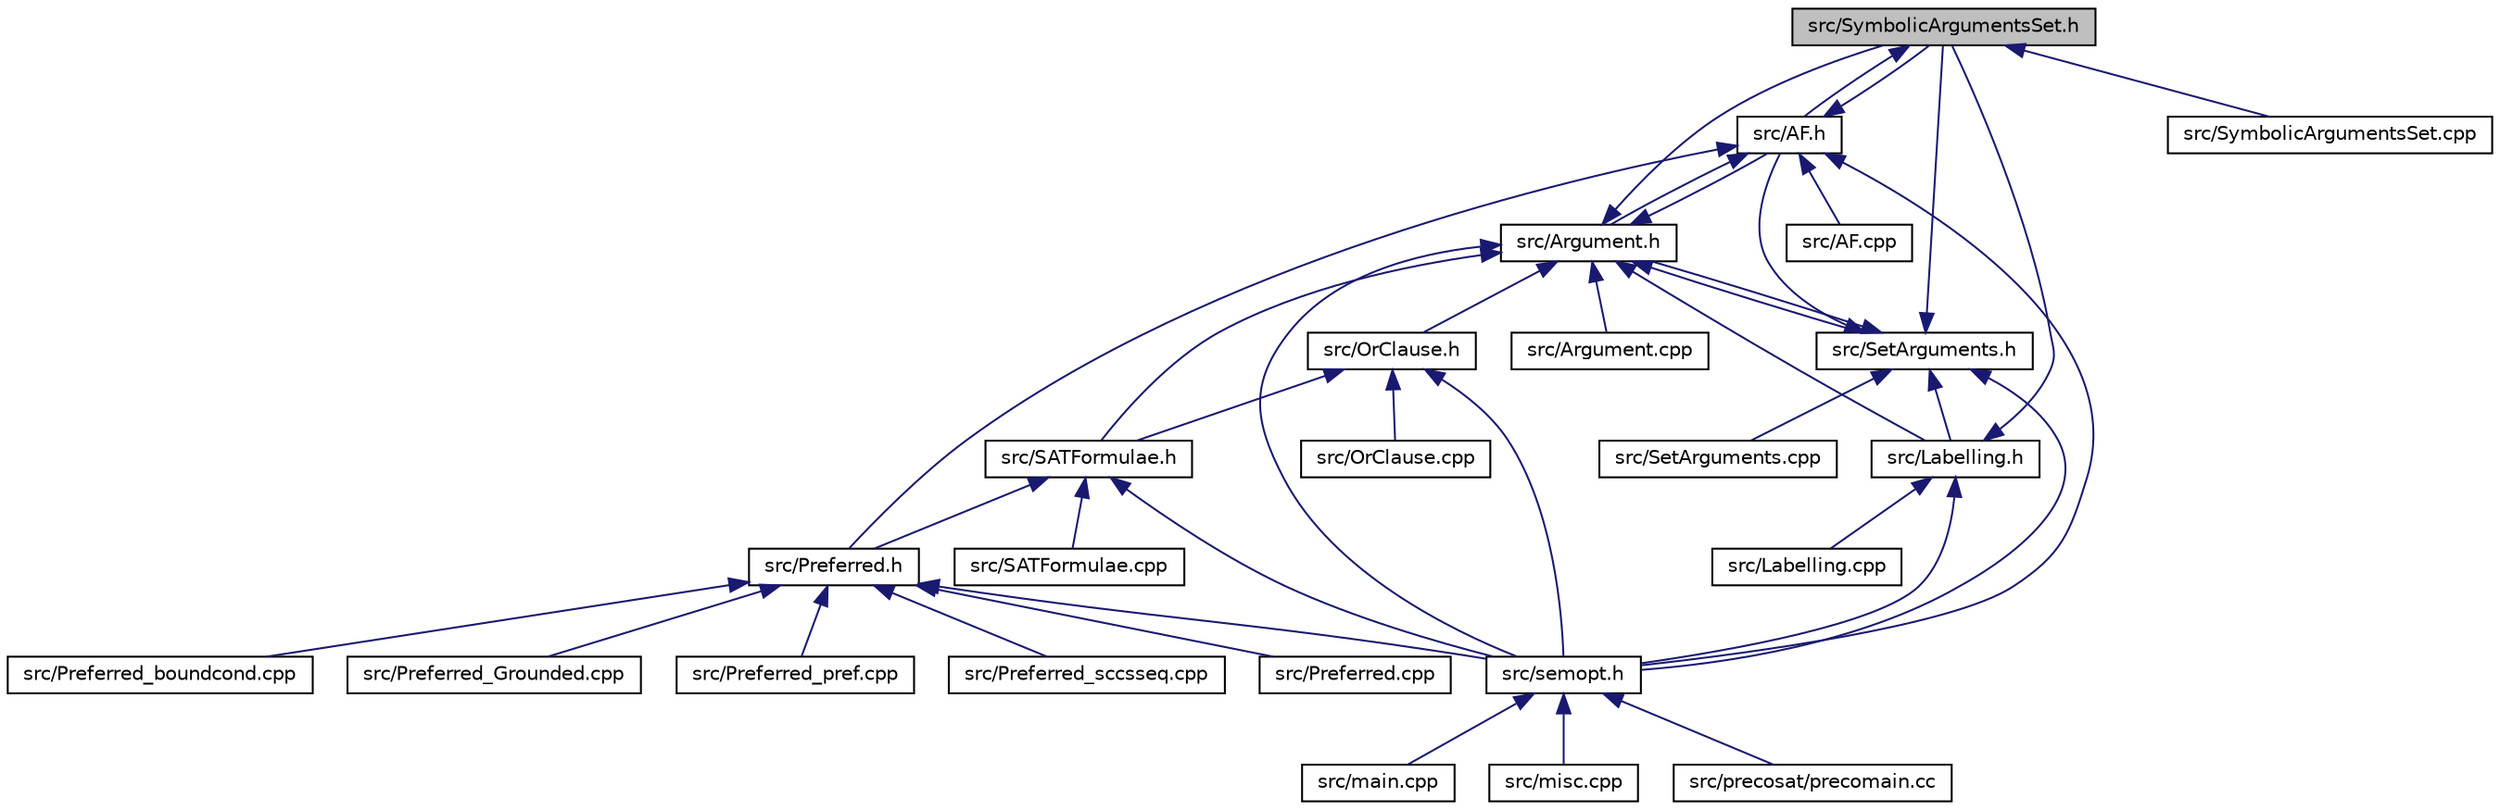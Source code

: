 digraph "src/SymbolicArgumentsSet.h"
{
  edge [fontname="Helvetica",fontsize="10",labelfontname="Helvetica",labelfontsize="10"];
  node [fontname="Helvetica",fontsize="10",shape=record];
  Node1 [label="src/SymbolicArgumentsSet.h",height=0.2,width=0.4,color="black", fillcolor="grey75", style="filled" fontcolor="black"];
  Node1 -> Node2 [dir="back",color="midnightblue",fontsize="10",style="solid",fontname="Helvetica"];
  Node2 [label="src/AF.h",height=0.2,width=0.4,color="black", fillcolor="white", style="filled",URL="$AF_8h_source.html"];
  Node2 -> Node3 [dir="back",color="midnightblue",fontsize="10",style="solid",fontname="Helvetica"];
  Node3 [label="src/AF.cpp",height=0.2,width=0.4,color="black", fillcolor="white", style="filled",URL="$AF_8cpp.html"];
  Node2 -> Node4 [dir="back",color="midnightblue",fontsize="10",style="solid",fontname="Helvetica"];
  Node4 [label="src/Argument.h",height=0.2,width=0.4,color="black", fillcolor="white", style="filled",URL="$Argument_8h_source.html"];
  Node4 -> Node2 [dir="back",color="midnightblue",fontsize="10",style="solid",fontname="Helvetica"];
  Node4 -> Node5 [dir="back",color="midnightblue",fontsize="10",style="solid",fontname="Helvetica"];
  Node5 [label="src/SetArguments.h",height=0.2,width=0.4,color="black", fillcolor="white", style="filled",URL="$SetArguments_8h_source.html"];
  Node5 -> Node4 [dir="back",color="midnightblue",fontsize="10",style="solid",fontname="Helvetica"];
  Node5 -> Node2 [dir="back",color="midnightblue",fontsize="10",style="solid",fontname="Helvetica"];
  Node5 -> Node1 [dir="back",color="midnightblue",fontsize="10",style="solid",fontname="Helvetica"];
  Node5 -> Node6 [dir="back",color="midnightblue",fontsize="10",style="solid",fontname="Helvetica"];
  Node6 [label="src/Labelling.h",height=0.2,width=0.4,color="black", fillcolor="white", style="filled",URL="$Labelling_8h_source.html"];
  Node6 -> Node1 [dir="back",color="midnightblue",fontsize="10",style="solid",fontname="Helvetica"];
  Node6 -> Node7 [dir="back",color="midnightblue",fontsize="10",style="solid",fontname="Helvetica"];
  Node7 [label="src/Labelling.cpp",height=0.2,width=0.4,color="black", fillcolor="white", style="filled",URL="$Labelling_8cpp.html"];
  Node6 -> Node8 [dir="back",color="midnightblue",fontsize="10",style="solid",fontname="Helvetica"];
  Node8 [label="src/semopt.h",height=0.2,width=0.4,color="black", fillcolor="white", style="filled",URL="$semopt_8h.html"];
  Node8 -> Node9 [dir="back",color="midnightblue",fontsize="10",style="solid",fontname="Helvetica"];
  Node9 [label="src/main.cpp",height=0.2,width=0.4,color="black", fillcolor="white", style="filled",URL="$main_8cpp_source.html"];
  Node8 -> Node10 [dir="back",color="midnightblue",fontsize="10",style="solid",fontname="Helvetica"];
  Node10 [label="src/misc.cpp",height=0.2,width=0.4,color="black", fillcolor="white", style="filled",URL="$misc_8cpp.html",tooltip="Miscellanea functions. "];
  Node8 -> Node11 [dir="back",color="midnightblue",fontsize="10",style="solid",fontname="Helvetica"];
  Node11 [label="src/precosat/precomain.cc",height=0.2,width=0.4,color="black", fillcolor="white", style="filled",URL="$precomain_8cc_source.html"];
  Node5 -> Node8 [dir="back",color="midnightblue",fontsize="10",style="solid",fontname="Helvetica"];
  Node5 -> Node12 [dir="back",color="midnightblue",fontsize="10",style="solid",fontname="Helvetica"];
  Node12 [label="src/SetArguments.cpp",height=0.2,width=0.4,color="black", fillcolor="white", style="filled",URL="$SetArguments_8cpp.html"];
  Node4 -> Node1 [dir="back",color="midnightblue",fontsize="10",style="solid",fontname="Helvetica"];
  Node4 -> Node6 [dir="back",color="midnightblue",fontsize="10",style="solid",fontname="Helvetica"];
  Node4 -> Node13 [dir="back",color="midnightblue",fontsize="10",style="solid",fontname="Helvetica"];
  Node13 [label="src/Argument.cpp",height=0.2,width=0.4,color="black", fillcolor="white", style="filled",URL="$Argument_8cpp.html"];
  Node4 -> Node14 [dir="back",color="midnightblue",fontsize="10",style="solid",fontname="Helvetica"];
  Node14 [label="src/OrClause.h",height=0.2,width=0.4,color="black", fillcolor="white", style="filled",URL="$OrClause_8h_source.html"];
  Node14 -> Node8 [dir="back",color="midnightblue",fontsize="10",style="solid",fontname="Helvetica"];
  Node14 -> Node15 [dir="back",color="midnightblue",fontsize="10",style="solid",fontname="Helvetica"];
  Node15 [label="src/SATFormulae.h",height=0.2,width=0.4,color="black", fillcolor="white", style="filled",URL="$SATFormulae_8h_source.html"];
  Node15 -> Node8 [dir="back",color="midnightblue",fontsize="10",style="solid",fontname="Helvetica"];
  Node15 -> Node16 [dir="back",color="midnightblue",fontsize="10",style="solid",fontname="Helvetica"];
  Node16 [label="src/Preferred.h",height=0.2,width=0.4,color="black", fillcolor="white", style="filled",URL="$Preferred_8h_source.html"];
  Node16 -> Node8 [dir="back",color="midnightblue",fontsize="10",style="solid",fontname="Helvetica"];
  Node16 -> Node17 [dir="back",color="midnightblue",fontsize="10",style="solid",fontname="Helvetica"];
  Node17 [label="src/Preferred.cpp",height=0.2,width=0.4,color="black", fillcolor="white", style="filled",URL="$Preferred_8cpp.html"];
  Node16 -> Node18 [dir="back",color="midnightblue",fontsize="10",style="solid",fontname="Helvetica"];
  Node18 [label="src/Preferred_boundcond.cpp",height=0.2,width=0.4,color="black", fillcolor="white", style="filled",URL="$Preferred__boundcond_8cpp.html",tooltip="Implementation of the function boundcond "];
  Node16 -> Node19 [dir="back",color="midnightblue",fontsize="10",style="solid",fontname="Helvetica"];
  Node19 [label="src/Preferred_Grounded.cpp",height=0.2,width=0.4,color="black", fillcolor="white", style="filled",URL="$Preferred__Grounded_8cpp.html",tooltip="Implementation of the function grounded "];
  Node16 -> Node20 [dir="back",color="midnightblue",fontsize="10",style="solid",fontname="Helvetica"];
  Node20 [label="src/Preferred_pref.cpp",height=0.2,width=0.4,color="black", fillcolor="white", style="filled",URL="$Preferred__pref_8cpp.html",tooltip="Implementation of the recursive function pref "];
  Node16 -> Node21 [dir="back",color="midnightblue",fontsize="10",style="solid",fontname="Helvetica"];
  Node21 [label="src/Preferred_sccsseq.cpp",height=0.2,width=0.4,color="black", fillcolor="white", style="filled",URL="$Preferred__sccsseq_8cpp.html",tooltip="Implementation of SCCSSEQ. "];
  Node15 -> Node22 [dir="back",color="midnightblue",fontsize="10",style="solid",fontname="Helvetica"];
  Node22 [label="src/SATFormulae.cpp",height=0.2,width=0.4,color="black", fillcolor="white", style="filled",URL="$SATFormulae_8cpp.html"];
  Node14 -> Node23 [dir="back",color="midnightblue",fontsize="10",style="solid",fontname="Helvetica"];
  Node23 [label="src/OrClause.cpp",height=0.2,width=0.4,color="black", fillcolor="white", style="filled",URL="$OrClause_8cpp.html"];
  Node4 -> Node15 [dir="back",color="midnightblue",fontsize="10",style="solid",fontname="Helvetica"];
  Node4 -> Node8 [dir="back",color="midnightblue",fontsize="10",style="solid",fontname="Helvetica"];
  Node2 -> Node1 [dir="back",color="midnightblue",fontsize="10",style="solid",fontname="Helvetica"];
  Node2 -> Node8 [dir="back",color="midnightblue",fontsize="10",style="solid",fontname="Helvetica"];
  Node2 -> Node16 [dir="back",color="midnightblue",fontsize="10",style="solid",fontname="Helvetica"];
  Node1 -> Node24 [dir="back",color="midnightblue",fontsize="10",style="solid",fontname="Helvetica"];
  Node24 [label="src/SymbolicArgumentsSet.cpp",height=0.2,width=0.4,color="black", fillcolor="white", style="filled",URL="$SymbolicArgumentsSet_8cpp.html"];
}
